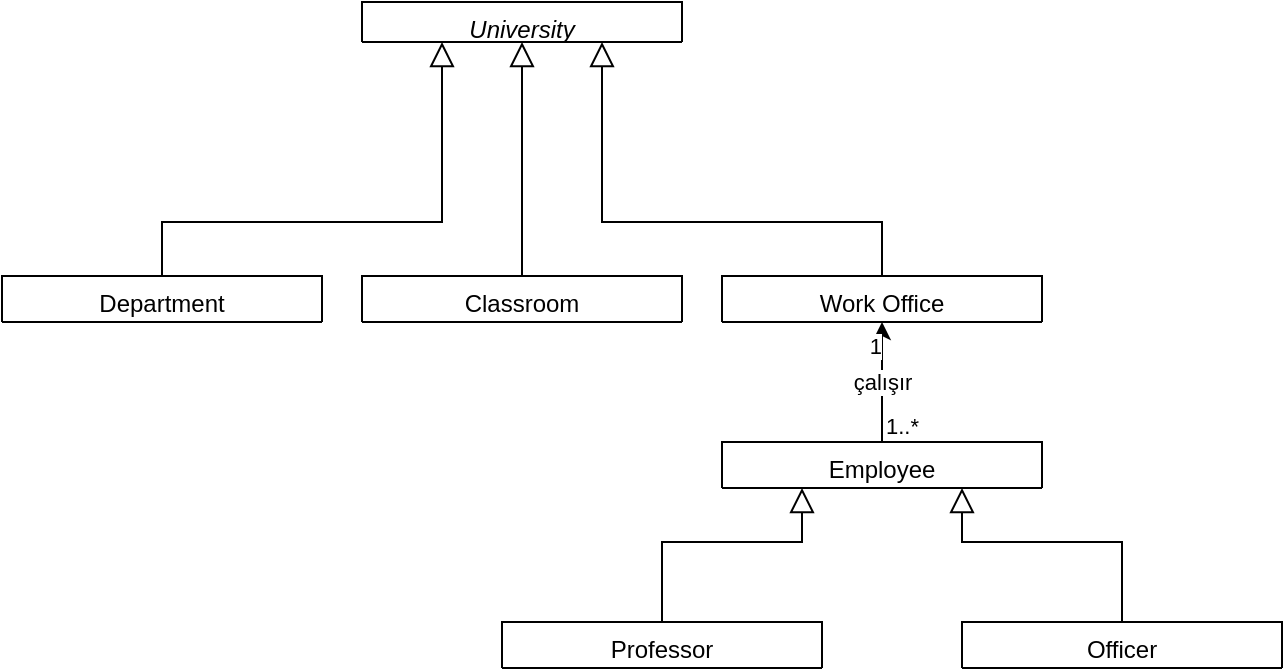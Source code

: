 <mxfile version="20.5.3" type="device"><diagram id="C5RBs43oDa-KdzZeNtuy" name="Page-1"><mxGraphModel dx="868" dy="488" grid="1" gridSize="10" guides="1" tooltips="1" connect="1" arrows="1" fold="1" page="1" pageScale="1" pageWidth="827" pageHeight="1169" math="0" shadow="0"><root><mxCell id="WIyWlLk6GJQsqaUBKTNV-0"/><mxCell id="WIyWlLk6GJQsqaUBKTNV-1" parent="WIyWlLk6GJQsqaUBKTNV-0"/><mxCell id="zkfFHV4jXpPFQw0GAbJ--0" value="University" style="swimlane;fontStyle=2;align=center;verticalAlign=top;childLayout=stackLayout;horizontal=1;startSize=26;horizontalStack=0;resizeParent=1;resizeLast=0;collapsible=1;marginBottom=0;rounded=0;shadow=0;strokeWidth=1;" parent="WIyWlLk6GJQsqaUBKTNV-1" vertex="1"><mxGeometry x="340" y="10" width="160" height="20" as="geometry"><mxRectangle x="230" y="140" width="160" height="26" as="alternateBounds"/></mxGeometry></mxCell><mxCell id="zkfFHV4jXpPFQw0GAbJ--6" value="Department" style="swimlane;fontStyle=0;align=center;verticalAlign=top;childLayout=stackLayout;horizontal=1;startSize=26;horizontalStack=0;resizeParent=1;resizeLast=0;collapsible=1;marginBottom=0;rounded=0;shadow=0;strokeWidth=1;" parent="WIyWlLk6GJQsqaUBKTNV-1" vertex="1"><mxGeometry x="160" y="147" width="160" height="23" as="geometry"><mxRectangle x="130" y="380" width="160" height="26" as="alternateBounds"/></mxGeometry></mxCell><mxCell id="zkfFHV4jXpPFQw0GAbJ--12" value="" style="endArrow=block;endSize=10;endFill=0;shadow=0;strokeWidth=1;rounded=0;edgeStyle=elbowEdgeStyle;elbow=vertical;entryX=0.25;entryY=1;entryDx=0;entryDy=0;" parent="WIyWlLk6GJQsqaUBKTNV-1" source="zkfFHV4jXpPFQw0GAbJ--6" target="zkfFHV4jXpPFQw0GAbJ--0" edge="1"><mxGeometry width="160" relative="1" as="geometry"><mxPoint x="200" y="203" as="sourcePoint"/><mxPoint x="200" y="203" as="targetPoint"/><Array as="points"><mxPoint x="370" y="120"/><mxPoint x="260" y="120"/><mxPoint x="260" y="120"/></Array></mxGeometry></mxCell><mxCell id="zkfFHV4jXpPFQw0GAbJ--13" value="Classroom" style="swimlane;fontStyle=0;align=center;verticalAlign=top;childLayout=stackLayout;horizontal=1;startSize=26;horizontalStack=0;resizeParent=1;resizeLast=0;collapsible=1;marginBottom=0;rounded=0;shadow=0;strokeWidth=1;" parent="WIyWlLk6GJQsqaUBKTNV-1" vertex="1"><mxGeometry x="340" y="147" width="160" height="23" as="geometry"><mxRectangle x="350" y="147" width="170" height="26" as="alternateBounds"/></mxGeometry></mxCell><mxCell id="zkfFHV4jXpPFQw0GAbJ--16" value="" style="endArrow=block;endSize=10;endFill=0;shadow=0;strokeWidth=1;rounded=0;edgeStyle=elbowEdgeStyle;elbow=vertical;entryX=0.5;entryY=1;entryDx=0;entryDy=0;" parent="WIyWlLk6GJQsqaUBKTNV-1" source="zkfFHV4jXpPFQw0GAbJ--13" target="zkfFHV4jXpPFQw0GAbJ--0" edge="1"><mxGeometry width="160" relative="1" as="geometry"><mxPoint x="210" y="373" as="sourcePoint"/><mxPoint x="310" y="271" as="targetPoint"/><Array as="points"><mxPoint x="420" y="110"/><mxPoint x="430" y="80"/></Array></mxGeometry></mxCell><mxCell id="aT2QYmJbtjmCnlI_gSaO-0" value="Work Office" style="swimlane;fontStyle=0;align=center;verticalAlign=top;childLayout=stackLayout;horizontal=1;startSize=26;horizontalStack=0;resizeParent=1;resizeLast=0;collapsible=1;marginBottom=0;rounded=0;shadow=0;strokeWidth=1;" vertex="1" parent="WIyWlLk6GJQsqaUBKTNV-1"><mxGeometry x="520" y="147" width="160" height="23" as="geometry"><mxRectangle x="550" y="145.5" width="170" height="26" as="alternateBounds"/></mxGeometry></mxCell><mxCell id="aT2QYmJbtjmCnlI_gSaO-4" value="" style="endArrow=block;endSize=10;endFill=0;shadow=0;strokeWidth=1;rounded=0;edgeStyle=elbowEdgeStyle;elbow=vertical;entryX=0.75;entryY=1;entryDx=0;entryDy=0;exitX=0.5;exitY=0;exitDx=0;exitDy=0;" edge="1" parent="WIyWlLk6GJQsqaUBKTNV-1" source="aT2QYmJbtjmCnlI_gSaO-0" target="zkfFHV4jXpPFQw0GAbJ--0"><mxGeometry width="160" relative="1" as="geometry"><mxPoint x="629.5" y="145.5" as="sourcePoint"/><mxPoint x="629.5" y="28.5" as="targetPoint"/><Array as="points"><mxPoint x="610" y="120"/><mxPoint x="590" y="120"/><mxPoint x="550" y="120"/></Array></mxGeometry></mxCell><mxCell id="aT2QYmJbtjmCnlI_gSaO-5" value="Employee" style="swimlane;fontStyle=0;align=center;verticalAlign=top;childLayout=stackLayout;horizontal=1;startSize=26;horizontalStack=0;resizeParent=1;resizeLast=0;collapsible=1;marginBottom=0;rounded=0;shadow=0;strokeWidth=1;" vertex="1" parent="WIyWlLk6GJQsqaUBKTNV-1"><mxGeometry x="520" y="230" width="160" height="23" as="geometry"><mxRectangle x="550" y="145.5" width="170" height="26" as="alternateBounds"/></mxGeometry></mxCell><mxCell id="aT2QYmJbtjmCnlI_gSaO-6" value="" style="endArrow=classic;html=1;rounded=0;exitX=0.5;exitY=0;exitDx=0;exitDy=0;entryX=0.5;entryY=1;entryDx=0;entryDy=0;" edge="1" parent="WIyWlLk6GJQsqaUBKTNV-1" source="aT2QYmJbtjmCnlI_gSaO-5" target="aT2QYmJbtjmCnlI_gSaO-0"><mxGeometry relative="1" as="geometry"><mxPoint x="310" y="220" as="sourcePoint"/><mxPoint x="470" y="220" as="targetPoint"/></mxGeometry></mxCell><mxCell id="aT2QYmJbtjmCnlI_gSaO-7" value="çalışır" style="edgeLabel;resizable=0;html=1;align=center;verticalAlign=middle;strokeWidth=1;" connectable="0" vertex="1" parent="aT2QYmJbtjmCnlI_gSaO-6"><mxGeometry relative="1" as="geometry"/></mxCell><mxCell id="aT2QYmJbtjmCnlI_gSaO-8" value="1..*" style="edgeLabel;resizable=0;html=1;align=left;verticalAlign=bottom;strokeWidth=1;" connectable="0" vertex="1" parent="aT2QYmJbtjmCnlI_gSaO-6"><mxGeometry x="-1" relative="1" as="geometry"/></mxCell><mxCell id="aT2QYmJbtjmCnlI_gSaO-9" value="1" style="edgeLabel;resizable=0;html=1;align=right;verticalAlign=bottom;strokeWidth=1;" connectable="0" vertex="1" parent="aT2QYmJbtjmCnlI_gSaO-6"><mxGeometry x="1" relative="1" as="geometry"><mxPoint y="20" as="offset"/></mxGeometry></mxCell><mxCell id="aT2QYmJbtjmCnlI_gSaO-10" value="Professor" style="swimlane;fontStyle=0;align=center;verticalAlign=top;childLayout=stackLayout;horizontal=1;startSize=26;horizontalStack=0;resizeParent=1;resizeLast=0;collapsible=1;marginBottom=0;rounded=0;shadow=0;strokeWidth=1;" vertex="1" parent="WIyWlLk6GJQsqaUBKTNV-1"><mxGeometry x="410" y="320" width="160" height="23" as="geometry"><mxRectangle x="550" y="145.5" width="170" height="26" as="alternateBounds"/></mxGeometry></mxCell><mxCell id="aT2QYmJbtjmCnlI_gSaO-11" value="Officer" style="swimlane;fontStyle=0;align=center;verticalAlign=top;childLayout=stackLayout;horizontal=1;startSize=26;horizontalStack=0;resizeParent=1;resizeLast=0;collapsible=1;marginBottom=0;rounded=0;shadow=0;strokeWidth=1;" vertex="1" parent="WIyWlLk6GJQsqaUBKTNV-1"><mxGeometry x="640" y="320" width="160" height="23" as="geometry"><mxRectangle x="550" y="145.5" width="170" height="26" as="alternateBounds"/></mxGeometry></mxCell><mxCell id="aT2QYmJbtjmCnlI_gSaO-20" value="" style="endArrow=block;endSize=10;endFill=0;shadow=0;strokeWidth=1;rounded=0;edgeStyle=elbowEdgeStyle;elbow=vertical;entryX=0.25;entryY=1;entryDx=0;entryDy=0;exitX=0.5;exitY=0;exitDx=0;exitDy=0;" edge="1" parent="WIyWlLk6GJQsqaUBKTNV-1" source="aT2QYmJbtjmCnlI_gSaO-10" target="aT2QYmJbtjmCnlI_gSaO-5"><mxGeometry width="160" relative="1" as="geometry"><mxPoint x="270" y="157" as="sourcePoint"/><mxPoint x="380" y="40" as="targetPoint"/><Array as="points"><mxPoint x="520" y="280"/><mxPoint x="380" y="130"/><mxPoint x="270" y="130"/><mxPoint x="270" y="130"/></Array></mxGeometry></mxCell><mxCell id="aT2QYmJbtjmCnlI_gSaO-21" value="" style="endArrow=block;endSize=10;endFill=0;shadow=0;strokeWidth=1;rounded=0;edgeStyle=elbowEdgeStyle;elbow=vertical;entryX=0.75;entryY=1;entryDx=0;entryDy=0;exitX=0.5;exitY=0;exitDx=0;exitDy=0;" edge="1" parent="WIyWlLk6GJQsqaUBKTNV-1" source="aT2QYmJbtjmCnlI_gSaO-11" target="aT2QYmJbtjmCnlI_gSaO-5"><mxGeometry width="160" relative="1" as="geometry"><mxPoint x="500" y="330" as="sourcePoint"/><mxPoint x="570" y="263" as="targetPoint"/><Array as="points"><mxPoint x="690" y="280"/><mxPoint x="390" y="140"/><mxPoint x="280" y="140"/><mxPoint x="280" y="140"/></Array></mxGeometry></mxCell></root></mxGraphModel></diagram></mxfile>